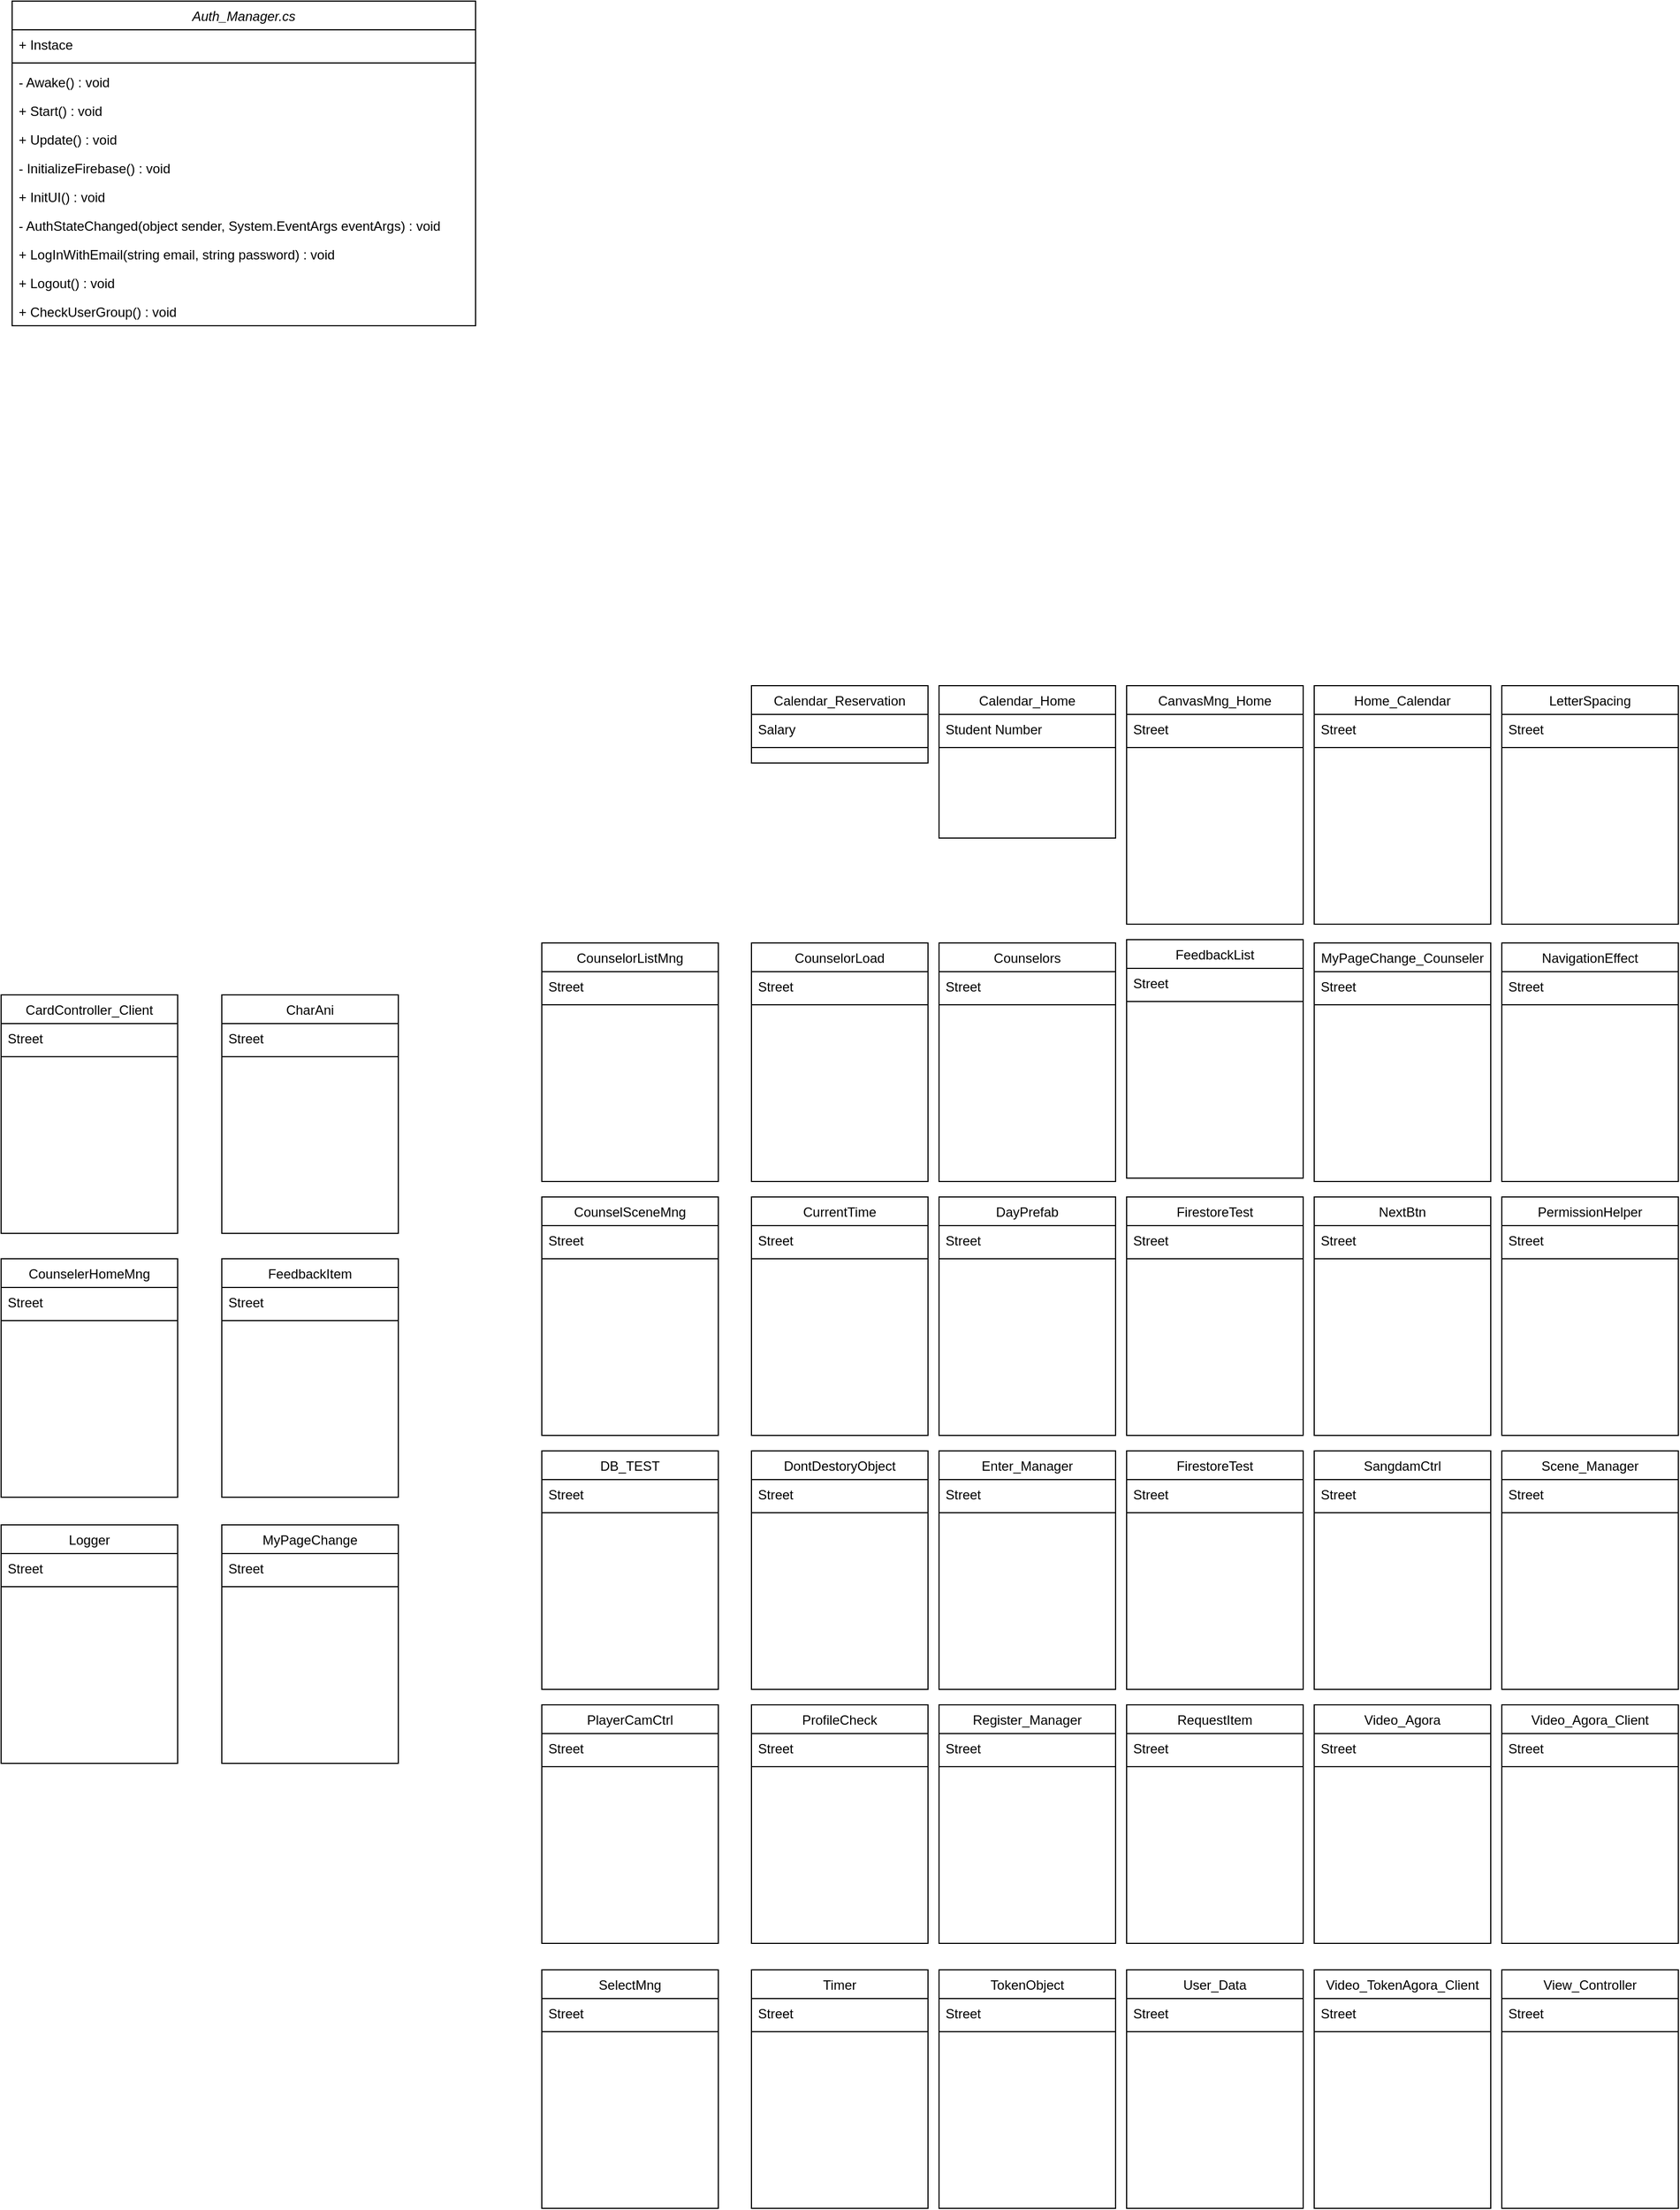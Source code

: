 <mxfile version="20.2.7" type="github">
  <diagram id="C5RBs43oDa-KdzZeNtuy" name="Page-1">
    <mxGraphModel dx="2238" dy="1833" grid="1" gridSize="10" guides="1" tooltips="1" connect="1" arrows="1" fold="1" page="1" pageScale="1" pageWidth="1654" pageHeight="1169" math="0" shadow="0">
      <root>
        <mxCell id="WIyWlLk6GJQsqaUBKTNV-0" />
        <mxCell id="WIyWlLk6GJQsqaUBKTNV-1" parent="WIyWlLk6GJQsqaUBKTNV-0" />
        <mxCell id="zkfFHV4jXpPFQw0GAbJ--0" value="Auth_Manager.cs" style="swimlane;fontStyle=2;align=center;verticalAlign=top;childLayout=stackLayout;horizontal=1;startSize=26;horizontalStack=0;resizeParent=1;resizeLast=0;collapsible=1;marginBottom=0;rounded=0;shadow=0;strokeWidth=1;" parent="WIyWlLk6GJQsqaUBKTNV-1" vertex="1">
          <mxGeometry x="30" y="30" width="420" height="294" as="geometry">
            <mxRectangle x="230" y="140" width="160" height="26" as="alternateBounds" />
          </mxGeometry>
        </mxCell>
        <mxCell id="ScV3LtsCP5bQ4QZ50tJG-2" value="+ Instace" style="text;align=left;verticalAlign=top;spacingLeft=4;spacingRight=4;overflow=hidden;rotatable=0;points=[[0,0.5],[1,0.5]];portConstraint=eastwest;rounded=0;shadow=0;html=0;" vertex="1" parent="zkfFHV4jXpPFQw0GAbJ--0">
          <mxGeometry y="26" width="420" height="26" as="geometry" />
        </mxCell>
        <mxCell id="zkfFHV4jXpPFQw0GAbJ--4" value="" style="line;html=1;strokeWidth=1;align=left;verticalAlign=middle;spacingTop=-1;spacingLeft=3;spacingRight=3;rotatable=0;labelPosition=right;points=[];portConstraint=eastwest;" parent="zkfFHV4jXpPFQw0GAbJ--0" vertex="1">
          <mxGeometry y="52" width="420" height="8" as="geometry" />
        </mxCell>
        <mxCell id="ScV3LtsCP5bQ4QZ50tJG-0" value="- Awake() : void" style="text;align=left;verticalAlign=top;spacingLeft=4;spacingRight=4;overflow=hidden;rotatable=0;points=[[0,0.5],[1,0.5]];portConstraint=eastwest;rounded=0;shadow=0;html=0;" vertex="1" parent="zkfFHV4jXpPFQw0GAbJ--0">
          <mxGeometry y="60" width="420" height="26" as="geometry" />
        </mxCell>
        <mxCell id="zkfFHV4jXpPFQw0GAbJ--2" value="+ Start() : void" style="text;align=left;verticalAlign=top;spacingLeft=4;spacingRight=4;overflow=hidden;rotatable=0;points=[[0,0.5],[1,0.5]];portConstraint=eastwest;rounded=0;shadow=0;html=0;" parent="zkfFHV4jXpPFQw0GAbJ--0" vertex="1">
          <mxGeometry y="86" width="420" height="26" as="geometry" />
        </mxCell>
        <mxCell id="ScV3LtsCP5bQ4QZ50tJG-1" value="+ Update() : void" style="text;align=left;verticalAlign=top;spacingLeft=4;spacingRight=4;overflow=hidden;rotatable=0;points=[[0,0.5],[1,0.5]];portConstraint=eastwest;rounded=0;shadow=0;html=0;" vertex="1" parent="zkfFHV4jXpPFQw0GAbJ--0">
          <mxGeometry y="112" width="420" height="26" as="geometry" />
        </mxCell>
        <mxCell id="ScV3LtsCP5bQ4QZ50tJG-3" value="- InitializeFirebase() : void" style="text;align=left;verticalAlign=top;spacingLeft=4;spacingRight=4;overflow=hidden;rotatable=0;points=[[0,0.5],[1,0.5]];portConstraint=eastwest;rounded=0;shadow=0;html=0;" vertex="1" parent="zkfFHV4jXpPFQw0GAbJ--0">
          <mxGeometry y="138" width="420" height="26" as="geometry" />
        </mxCell>
        <mxCell id="ScV3LtsCP5bQ4QZ50tJG-4" value="+ InitUI() : void" style="text;align=left;verticalAlign=top;spacingLeft=4;spacingRight=4;overflow=hidden;rotatable=0;points=[[0,0.5],[1,0.5]];portConstraint=eastwest;rounded=0;shadow=0;html=0;" vertex="1" parent="zkfFHV4jXpPFQw0GAbJ--0">
          <mxGeometry y="164" width="420" height="26" as="geometry" />
        </mxCell>
        <mxCell id="ScV3LtsCP5bQ4QZ50tJG-5" value="- AuthStateChanged(object sender, System.EventArgs eventArgs) : void" style="text;align=left;verticalAlign=top;spacingLeft=4;spacingRight=4;overflow=hidden;rotatable=0;points=[[0,0.5],[1,0.5]];portConstraint=eastwest;rounded=0;shadow=0;html=0;" vertex="1" parent="zkfFHV4jXpPFQw0GAbJ--0">
          <mxGeometry y="190" width="420" height="26" as="geometry" />
        </mxCell>
        <mxCell id="ScV3LtsCP5bQ4QZ50tJG-6" value="+ LogInWithEmail(string email, string password) : void" style="text;align=left;verticalAlign=top;spacingLeft=4;spacingRight=4;overflow=hidden;rotatable=0;points=[[0,0.5],[1,0.5]];portConstraint=eastwest;rounded=0;shadow=0;html=0;" vertex="1" parent="zkfFHV4jXpPFQw0GAbJ--0">
          <mxGeometry y="216" width="420" height="26" as="geometry" />
        </mxCell>
        <mxCell id="ScV3LtsCP5bQ4QZ50tJG-7" value="+ Logout() : void" style="text;align=left;verticalAlign=top;spacingLeft=4;spacingRight=4;overflow=hidden;rotatable=0;points=[[0,0.5],[1,0.5]];portConstraint=eastwest;rounded=0;shadow=0;html=0;" vertex="1" parent="zkfFHV4jXpPFQw0GAbJ--0">
          <mxGeometry y="242" width="420" height="26" as="geometry" />
        </mxCell>
        <mxCell id="ScV3LtsCP5bQ4QZ50tJG-8" value="+ CheckUserGroup() : void" style="text;align=left;verticalAlign=top;spacingLeft=4;spacingRight=4;overflow=hidden;rotatable=0;points=[[0,0.5],[1,0.5]];portConstraint=eastwest;rounded=0;shadow=0;html=0;" vertex="1" parent="zkfFHV4jXpPFQw0GAbJ--0">
          <mxGeometry y="268" width="420" height="26" as="geometry" />
        </mxCell>
        <mxCell id="zkfFHV4jXpPFQw0GAbJ--6" value="Calendar_Home" style="swimlane;fontStyle=0;align=center;verticalAlign=top;childLayout=stackLayout;horizontal=1;startSize=26;horizontalStack=0;resizeParent=1;resizeLast=0;collapsible=1;marginBottom=0;rounded=0;shadow=0;strokeWidth=1;" parent="WIyWlLk6GJQsqaUBKTNV-1" vertex="1">
          <mxGeometry x="870" y="650" width="160" height="138" as="geometry">
            <mxRectangle x="130" y="380" width="160" height="26" as="alternateBounds" />
          </mxGeometry>
        </mxCell>
        <mxCell id="zkfFHV4jXpPFQw0GAbJ--7" value="Student Number" style="text;align=left;verticalAlign=top;spacingLeft=4;spacingRight=4;overflow=hidden;rotatable=0;points=[[0,0.5],[1,0.5]];portConstraint=eastwest;" parent="zkfFHV4jXpPFQw0GAbJ--6" vertex="1">
          <mxGeometry y="26" width="160" height="26" as="geometry" />
        </mxCell>
        <mxCell id="zkfFHV4jXpPFQw0GAbJ--9" value="" style="line;html=1;strokeWidth=1;align=left;verticalAlign=middle;spacingTop=-1;spacingLeft=3;spacingRight=3;rotatable=0;labelPosition=right;points=[];portConstraint=eastwest;" parent="zkfFHV4jXpPFQw0GAbJ--6" vertex="1">
          <mxGeometry y="52" width="160" height="8" as="geometry" />
        </mxCell>
        <mxCell id="zkfFHV4jXpPFQw0GAbJ--13" value="Calendar_Reservation" style="swimlane;fontStyle=0;align=center;verticalAlign=top;childLayout=stackLayout;horizontal=1;startSize=26;horizontalStack=0;resizeParent=1;resizeLast=0;collapsible=1;marginBottom=0;rounded=0;shadow=0;strokeWidth=1;" parent="WIyWlLk6GJQsqaUBKTNV-1" vertex="1">
          <mxGeometry x="700" y="650" width="160" height="70" as="geometry">
            <mxRectangle x="340" y="380" width="170" height="26" as="alternateBounds" />
          </mxGeometry>
        </mxCell>
        <mxCell id="zkfFHV4jXpPFQw0GAbJ--14" value="Salary" style="text;align=left;verticalAlign=top;spacingLeft=4;spacingRight=4;overflow=hidden;rotatable=0;points=[[0,0.5],[1,0.5]];portConstraint=eastwest;" parent="zkfFHV4jXpPFQw0GAbJ--13" vertex="1">
          <mxGeometry y="26" width="160" height="26" as="geometry" />
        </mxCell>
        <mxCell id="zkfFHV4jXpPFQw0GAbJ--15" value="" style="line;html=1;strokeWidth=1;align=left;verticalAlign=middle;spacingTop=-1;spacingLeft=3;spacingRight=3;rotatable=0;labelPosition=right;points=[];portConstraint=eastwest;" parent="zkfFHV4jXpPFQw0GAbJ--13" vertex="1">
          <mxGeometry y="52" width="160" height="8" as="geometry" />
        </mxCell>
        <mxCell id="zkfFHV4jXpPFQw0GAbJ--17" value="CanvasMng_Home" style="swimlane;fontStyle=0;align=center;verticalAlign=top;childLayout=stackLayout;horizontal=1;startSize=26;horizontalStack=0;resizeParent=1;resizeLast=0;collapsible=1;marginBottom=0;rounded=0;shadow=0;strokeWidth=1;" parent="WIyWlLk6GJQsqaUBKTNV-1" vertex="1">
          <mxGeometry x="1040" y="650" width="160" height="216" as="geometry">
            <mxRectangle x="550" y="140" width="160" height="26" as="alternateBounds" />
          </mxGeometry>
        </mxCell>
        <mxCell id="zkfFHV4jXpPFQw0GAbJ--18" value="Street" style="text;align=left;verticalAlign=top;spacingLeft=4;spacingRight=4;overflow=hidden;rotatable=0;points=[[0,0.5],[1,0.5]];portConstraint=eastwest;" parent="zkfFHV4jXpPFQw0GAbJ--17" vertex="1">
          <mxGeometry y="26" width="160" height="26" as="geometry" />
        </mxCell>
        <mxCell id="zkfFHV4jXpPFQw0GAbJ--23" value="" style="line;html=1;strokeWidth=1;align=left;verticalAlign=middle;spacingTop=-1;spacingLeft=3;spacingRight=3;rotatable=0;labelPosition=right;points=[];portConstraint=eastwest;" parent="zkfFHV4jXpPFQw0GAbJ--17" vertex="1">
          <mxGeometry y="52" width="160" height="8" as="geometry" />
        </mxCell>
        <mxCell id="1ROaPKtg0Wsn05NXd_xx-0" value="CardController_Client" style="swimlane;fontStyle=0;align=center;verticalAlign=top;childLayout=stackLayout;horizontal=1;startSize=26;horizontalStack=0;resizeParent=1;resizeLast=0;collapsible=1;marginBottom=0;rounded=0;shadow=0;strokeWidth=1;" parent="WIyWlLk6GJQsqaUBKTNV-1" vertex="1">
          <mxGeometry x="20" y="930" width="160" height="216" as="geometry">
            <mxRectangle x="550" y="140" width="160" height="26" as="alternateBounds" />
          </mxGeometry>
        </mxCell>
        <mxCell id="1ROaPKtg0Wsn05NXd_xx-1" value="Street" style="text;align=left;verticalAlign=top;spacingLeft=4;spacingRight=4;overflow=hidden;rotatable=0;points=[[0,0.5],[1,0.5]];portConstraint=eastwest;" parent="1ROaPKtg0Wsn05NXd_xx-0" vertex="1">
          <mxGeometry y="26" width="160" height="26" as="geometry" />
        </mxCell>
        <mxCell id="1ROaPKtg0Wsn05NXd_xx-2" value="" style="line;html=1;strokeWidth=1;align=left;verticalAlign=middle;spacingTop=-1;spacingLeft=3;spacingRight=3;rotatable=0;labelPosition=right;points=[];portConstraint=eastwest;" parent="1ROaPKtg0Wsn05NXd_xx-0" vertex="1">
          <mxGeometry y="52" width="160" height="8" as="geometry" />
        </mxCell>
        <mxCell id="1ROaPKtg0Wsn05NXd_xx-4" value="CharAni" style="swimlane;fontStyle=0;align=center;verticalAlign=top;childLayout=stackLayout;horizontal=1;startSize=26;horizontalStack=0;resizeParent=1;resizeLast=0;collapsible=1;marginBottom=0;rounded=0;shadow=0;strokeWidth=1;" parent="WIyWlLk6GJQsqaUBKTNV-1" vertex="1">
          <mxGeometry x="220" y="930" width="160" height="216" as="geometry">
            <mxRectangle x="550" y="140" width="160" height="26" as="alternateBounds" />
          </mxGeometry>
        </mxCell>
        <mxCell id="1ROaPKtg0Wsn05NXd_xx-5" value="Street" style="text;align=left;verticalAlign=top;spacingLeft=4;spacingRight=4;overflow=hidden;rotatable=0;points=[[0,0.5],[1,0.5]];portConstraint=eastwest;" parent="1ROaPKtg0Wsn05NXd_xx-4" vertex="1">
          <mxGeometry y="26" width="160" height="26" as="geometry" />
        </mxCell>
        <mxCell id="1ROaPKtg0Wsn05NXd_xx-6" value="" style="line;html=1;strokeWidth=1;align=left;verticalAlign=middle;spacingTop=-1;spacingLeft=3;spacingRight=3;rotatable=0;labelPosition=right;points=[];portConstraint=eastwest;" parent="1ROaPKtg0Wsn05NXd_xx-4" vertex="1">
          <mxGeometry y="52" width="160" height="8" as="geometry" />
        </mxCell>
        <mxCell id="1ROaPKtg0Wsn05NXd_xx-7" value="CounselerHomeMng" style="swimlane;fontStyle=0;align=center;verticalAlign=top;childLayout=stackLayout;horizontal=1;startSize=26;horizontalStack=0;resizeParent=1;resizeLast=0;collapsible=1;marginBottom=0;rounded=0;shadow=0;strokeWidth=1;" parent="WIyWlLk6GJQsqaUBKTNV-1" vertex="1">
          <mxGeometry x="20" y="1169" width="160" height="216" as="geometry">
            <mxRectangle x="550" y="140" width="160" height="26" as="alternateBounds" />
          </mxGeometry>
        </mxCell>
        <mxCell id="1ROaPKtg0Wsn05NXd_xx-8" value="Street" style="text;align=left;verticalAlign=top;spacingLeft=4;spacingRight=4;overflow=hidden;rotatable=0;points=[[0,0.5],[1,0.5]];portConstraint=eastwest;" parent="1ROaPKtg0Wsn05NXd_xx-7" vertex="1">
          <mxGeometry y="26" width="160" height="26" as="geometry" />
        </mxCell>
        <mxCell id="1ROaPKtg0Wsn05NXd_xx-9" value="" style="line;html=1;strokeWidth=1;align=left;verticalAlign=middle;spacingTop=-1;spacingLeft=3;spacingRight=3;rotatable=0;labelPosition=right;points=[];portConstraint=eastwest;" parent="1ROaPKtg0Wsn05NXd_xx-7" vertex="1">
          <mxGeometry y="52" width="160" height="8" as="geometry" />
        </mxCell>
        <mxCell id="1ROaPKtg0Wsn05NXd_xx-10" value="CounselorListMng" style="swimlane;fontStyle=0;align=center;verticalAlign=top;childLayout=stackLayout;horizontal=1;startSize=26;horizontalStack=0;resizeParent=1;resizeLast=0;collapsible=1;marginBottom=0;rounded=0;shadow=0;strokeWidth=1;" parent="WIyWlLk6GJQsqaUBKTNV-1" vertex="1">
          <mxGeometry x="510" y="883" width="160" height="216" as="geometry">
            <mxRectangle x="550" y="140" width="160" height="26" as="alternateBounds" />
          </mxGeometry>
        </mxCell>
        <mxCell id="1ROaPKtg0Wsn05NXd_xx-11" value="Street" style="text;align=left;verticalAlign=top;spacingLeft=4;spacingRight=4;overflow=hidden;rotatable=0;points=[[0,0.5],[1,0.5]];portConstraint=eastwest;" parent="1ROaPKtg0Wsn05NXd_xx-10" vertex="1">
          <mxGeometry y="26" width="160" height="26" as="geometry" />
        </mxCell>
        <mxCell id="1ROaPKtg0Wsn05NXd_xx-12" value="" style="line;html=1;strokeWidth=1;align=left;verticalAlign=middle;spacingTop=-1;spacingLeft=3;spacingRight=3;rotatable=0;labelPosition=right;points=[];portConstraint=eastwest;" parent="1ROaPKtg0Wsn05NXd_xx-10" vertex="1">
          <mxGeometry y="52" width="160" height="8" as="geometry" />
        </mxCell>
        <mxCell id="1ROaPKtg0Wsn05NXd_xx-13" value="CounselorLoad" style="swimlane;fontStyle=0;align=center;verticalAlign=top;childLayout=stackLayout;horizontal=1;startSize=26;horizontalStack=0;resizeParent=1;resizeLast=0;collapsible=1;marginBottom=0;rounded=0;shadow=0;strokeWidth=1;" parent="WIyWlLk6GJQsqaUBKTNV-1" vertex="1">
          <mxGeometry x="700" y="883" width="160" height="216" as="geometry">
            <mxRectangle x="550" y="140" width="160" height="26" as="alternateBounds" />
          </mxGeometry>
        </mxCell>
        <mxCell id="1ROaPKtg0Wsn05NXd_xx-14" value="Street" style="text;align=left;verticalAlign=top;spacingLeft=4;spacingRight=4;overflow=hidden;rotatable=0;points=[[0,0.5],[1,0.5]];portConstraint=eastwest;" parent="1ROaPKtg0Wsn05NXd_xx-13" vertex="1">
          <mxGeometry y="26" width="160" height="26" as="geometry" />
        </mxCell>
        <mxCell id="1ROaPKtg0Wsn05NXd_xx-15" value="" style="line;html=1;strokeWidth=1;align=left;verticalAlign=middle;spacingTop=-1;spacingLeft=3;spacingRight=3;rotatable=0;labelPosition=right;points=[];portConstraint=eastwest;" parent="1ROaPKtg0Wsn05NXd_xx-13" vertex="1">
          <mxGeometry y="52" width="160" height="8" as="geometry" />
        </mxCell>
        <mxCell id="1ROaPKtg0Wsn05NXd_xx-16" value="Counselors" style="swimlane;fontStyle=0;align=center;verticalAlign=top;childLayout=stackLayout;horizontal=1;startSize=26;horizontalStack=0;resizeParent=1;resizeLast=0;collapsible=1;marginBottom=0;rounded=0;shadow=0;strokeWidth=1;" parent="WIyWlLk6GJQsqaUBKTNV-1" vertex="1">
          <mxGeometry x="870" y="883" width="160" height="216" as="geometry">
            <mxRectangle x="550" y="140" width="160" height="26" as="alternateBounds" />
          </mxGeometry>
        </mxCell>
        <mxCell id="1ROaPKtg0Wsn05NXd_xx-17" value="Street" style="text;align=left;verticalAlign=top;spacingLeft=4;spacingRight=4;overflow=hidden;rotatable=0;points=[[0,0.5],[1,0.5]];portConstraint=eastwest;" parent="1ROaPKtg0Wsn05NXd_xx-16" vertex="1">
          <mxGeometry y="26" width="160" height="26" as="geometry" />
        </mxCell>
        <mxCell id="1ROaPKtg0Wsn05NXd_xx-18" value="" style="line;html=1;strokeWidth=1;align=left;verticalAlign=middle;spacingTop=-1;spacingLeft=3;spacingRight=3;rotatable=0;labelPosition=right;points=[];portConstraint=eastwest;" parent="1ROaPKtg0Wsn05NXd_xx-16" vertex="1">
          <mxGeometry y="52" width="160" height="8" as="geometry" />
        </mxCell>
        <mxCell id="1ROaPKtg0Wsn05NXd_xx-19" value="CounselSceneMng" style="swimlane;fontStyle=0;align=center;verticalAlign=top;childLayout=stackLayout;horizontal=1;startSize=26;horizontalStack=0;resizeParent=1;resizeLast=0;collapsible=1;marginBottom=0;rounded=0;shadow=0;strokeWidth=1;" parent="WIyWlLk6GJQsqaUBKTNV-1" vertex="1">
          <mxGeometry x="510" y="1113" width="160" height="216" as="geometry">
            <mxRectangle x="550" y="140" width="160" height="26" as="alternateBounds" />
          </mxGeometry>
        </mxCell>
        <mxCell id="1ROaPKtg0Wsn05NXd_xx-20" value="Street" style="text;align=left;verticalAlign=top;spacingLeft=4;spacingRight=4;overflow=hidden;rotatable=0;points=[[0,0.5],[1,0.5]];portConstraint=eastwest;" parent="1ROaPKtg0Wsn05NXd_xx-19" vertex="1">
          <mxGeometry y="26" width="160" height="26" as="geometry" />
        </mxCell>
        <mxCell id="1ROaPKtg0Wsn05NXd_xx-21" value="" style="line;html=1;strokeWidth=1;align=left;verticalAlign=middle;spacingTop=-1;spacingLeft=3;spacingRight=3;rotatable=0;labelPosition=right;points=[];portConstraint=eastwest;" parent="1ROaPKtg0Wsn05NXd_xx-19" vertex="1">
          <mxGeometry y="52" width="160" height="8" as="geometry" />
        </mxCell>
        <mxCell id="1ROaPKtg0Wsn05NXd_xx-22" value="CurrentTime" style="swimlane;fontStyle=0;align=center;verticalAlign=top;childLayout=stackLayout;horizontal=1;startSize=26;horizontalStack=0;resizeParent=1;resizeLast=0;collapsible=1;marginBottom=0;rounded=0;shadow=0;strokeWidth=1;" parent="WIyWlLk6GJQsqaUBKTNV-1" vertex="1">
          <mxGeometry x="700" y="1113" width="160" height="216" as="geometry">
            <mxRectangle x="550" y="140" width="160" height="26" as="alternateBounds" />
          </mxGeometry>
        </mxCell>
        <mxCell id="1ROaPKtg0Wsn05NXd_xx-23" value="Street" style="text;align=left;verticalAlign=top;spacingLeft=4;spacingRight=4;overflow=hidden;rotatable=0;points=[[0,0.5],[1,0.5]];portConstraint=eastwest;" parent="1ROaPKtg0Wsn05NXd_xx-22" vertex="1">
          <mxGeometry y="26" width="160" height="26" as="geometry" />
        </mxCell>
        <mxCell id="1ROaPKtg0Wsn05NXd_xx-24" value="" style="line;html=1;strokeWidth=1;align=left;verticalAlign=middle;spacingTop=-1;spacingLeft=3;spacingRight=3;rotatable=0;labelPosition=right;points=[];portConstraint=eastwest;" parent="1ROaPKtg0Wsn05NXd_xx-22" vertex="1">
          <mxGeometry y="52" width="160" height="8" as="geometry" />
        </mxCell>
        <mxCell id="1ROaPKtg0Wsn05NXd_xx-25" value="DayPrefab" style="swimlane;fontStyle=0;align=center;verticalAlign=top;childLayout=stackLayout;horizontal=1;startSize=26;horizontalStack=0;resizeParent=1;resizeLast=0;collapsible=1;marginBottom=0;rounded=0;shadow=0;strokeWidth=1;" parent="WIyWlLk6GJQsqaUBKTNV-1" vertex="1">
          <mxGeometry x="870" y="1113" width="160" height="216" as="geometry">
            <mxRectangle x="550" y="140" width="160" height="26" as="alternateBounds" />
          </mxGeometry>
        </mxCell>
        <mxCell id="1ROaPKtg0Wsn05NXd_xx-26" value="Street" style="text;align=left;verticalAlign=top;spacingLeft=4;spacingRight=4;overflow=hidden;rotatable=0;points=[[0,0.5],[1,0.5]];portConstraint=eastwest;" parent="1ROaPKtg0Wsn05NXd_xx-25" vertex="1">
          <mxGeometry y="26" width="160" height="26" as="geometry" />
        </mxCell>
        <mxCell id="1ROaPKtg0Wsn05NXd_xx-27" value="" style="line;html=1;strokeWidth=1;align=left;verticalAlign=middle;spacingTop=-1;spacingLeft=3;spacingRight=3;rotatable=0;labelPosition=right;points=[];portConstraint=eastwest;" parent="1ROaPKtg0Wsn05NXd_xx-25" vertex="1">
          <mxGeometry y="52" width="160" height="8" as="geometry" />
        </mxCell>
        <mxCell id="1ROaPKtg0Wsn05NXd_xx-28" value="DB_TEST" style="swimlane;fontStyle=0;align=center;verticalAlign=top;childLayout=stackLayout;horizontal=1;startSize=26;horizontalStack=0;resizeParent=1;resizeLast=0;collapsible=1;marginBottom=0;rounded=0;shadow=0;strokeWidth=1;" parent="WIyWlLk6GJQsqaUBKTNV-1" vertex="1">
          <mxGeometry x="510" y="1343" width="160" height="216" as="geometry">
            <mxRectangle x="550" y="140" width="160" height="26" as="alternateBounds" />
          </mxGeometry>
        </mxCell>
        <mxCell id="1ROaPKtg0Wsn05NXd_xx-29" value="Street" style="text;align=left;verticalAlign=top;spacingLeft=4;spacingRight=4;overflow=hidden;rotatable=0;points=[[0,0.5],[1,0.5]];portConstraint=eastwest;" parent="1ROaPKtg0Wsn05NXd_xx-28" vertex="1">
          <mxGeometry y="26" width="160" height="26" as="geometry" />
        </mxCell>
        <mxCell id="1ROaPKtg0Wsn05NXd_xx-30" value="" style="line;html=1;strokeWidth=1;align=left;verticalAlign=middle;spacingTop=-1;spacingLeft=3;spacingRight=3;rotatable=0;labelPosition=right;points=[];portConstraint=eastwest;" parent="1ROaPKtg0Wsn05NXd_xx-28" vertex="1">
          <mxGeometry y="52" width="160" height="8" as="geometry" />
        </mxCell>
        <mxCell id="1ROaPKtg0Wsn05NXd_xx-31" value="DontDestoryObject" style="swimlane;fontStyle=0;align=center;verticalAlign=top;childLayout=stackLayout;horizontal=1;startSize=26;horizontalStack=0;resizeParent=1;resizeLast=0;collapsible=1;marginBottom=0;rounded=0;shadow=0;strokeWidth=1;" parent="WIyWlLk6GJQsqaUBKTNV-1" vertex="1">
          <mxGeometry x="700" y="1343" width="160" height="216" as="geometry">
            <mxRectangle x="550" y="140" width="160" height="26" as="alternateBounds" />
          </mxGeometry>
        </mxCell>
        <mxCell id="1ROaPKtg0Wsn05NXd_xx-32" value="Street" style="text;align=left;verticalAlign=top;spacingLeft=4;spacingRight=4;overflow=hidden;rotatable=0;points=[[0,0.5],[1,0.5]];portConstraint=eastwest;" parent="1ROaPKtg0Wsn05NXd_xx-31" vertex="1">
          <mxGeometry y="26" width="160" height="26" as="geometry" />
        </mxCell>
        <mxCell id="1ROaPKtg0Wsn05NXd_xx-33" value="" style="line;html=1;strokeWidth=1;align=left;verticalAlign=middle;spacingTop=-1;spacingLeft=3;spacingRight=3;rotatable=0;labelPosition=right;points=[];portConstraint=eastwest;" parent="1ROaPKtg0Wsn05NXd_xx-31" vertex="1">
          <mxGeometry y="52" width="160" height="8" as="geometry" />
        </mxCell>
        <mxCell id="1ROaPKtg0Wsn05NXd_xx-34" value="Enter_Manager" style="swimlane;fontStyle=0;align=center;verticalAlign=top;childLayout=stackLayout;horizontal=1;startSize=26;horizontalStack=0;resizeParent=1;resizeLast=0;collapsible=1;marginBottom=0;rounded=0;shadow=0;strokeWidth=1;" parent="WIyWlLk6GJQsqaUBKTNV-1" vertex="1">
          <mxGeometry x="870" y="1343" width="160" height="216" as="geometry">
            <mxRectangle x="550" y="140" width="160" height="26" as="alternateBounds" />
          </mxGeometry>
        </mxCell>
        <mxCell id="1ROaPKtg0Wsn05NXd_xx-35" value="Street" style="text;align=left;verticalAlign=top;spacingLeft=4;spacingRight=4;overflow=hidden;rotatable=0;points=[[0,0.5],[1,0.5]];portConstraint=eastwest;" parent="1ROaPKtg0Wsn05NXd_xx-34" vertex="1">
          <mxGeometry y="26" width="160" height="26" as="geometry" />
        </mxCell>
        <mxCell id="1ROaPKtg0Wsn05NXd_xx-36" value="" style="line;html=1;strokeWidth=1;align=left;verticalAlign=middle;spacingTop=-1;spacingLeft=3;spacingRight=3;rotatable=0;labelPosition=right;points=[];portConstraint=eastwest;" parent="1ROaPKtg0Wsn05NXd_xx-34" vertex="1">
          <mxGeometry y="52" width="160" height="8" as="geometry" />
        </mxCell>
        <mxCell id="1ROaPKtg0Wsn05NXd_xx-37" value="FeedbackItem" style="swimlane;fontStyle=0;align=center;verticalAlign=top;childLayout=stackLayout;horizontal=1;startSize=26;horizontalStack=0;resizeParent=1;resizeLast=0;collapsible=1;marginBottom=0;rounded=0;shadow=0;strokeWidth=1;" parent="WIyWlLk6GJQsqaUBKTNV-1" vertex="1">
          <mxGeometry x="220" y="1169" width="160" height="216" as="geometry">
            <mxRectangle x="550" y="140" width="160" height="26" as="alternateBounds" />
          </mxGeometry>
        </mxCell>
        <mxCell id="1ROaPKtg0Wsn05NXd_xx-38" value="Street" style="text;align=left;verticalAlign=top;spacingLeft=4;spacingRight=4;overflow=hidden;rotatable=0;points=[[0,0.5],[1,0.5]];portConstraint=eastwest;" parent="1ROaPKtg0Wsn05NXd_xx-37" vertex="1">
          <mxGeometry y="26" width="160" height="26" as="geometry" />
        </mxCell>
        <mxCell id="1ROaPKtg0Wsn05NXd_xx-39" value="" style="line;html=1;strokeWidth=1;align=left;verticalAlign=middle;spacingTop=-1;spacingLeft=3;spacingRight=3;rotatable=0;labelPosition=right;points=[];portConstraint=eastwest;" parent="1ROaPKtg0Wsn05NXd_xx-37" vertex="1">
          <mxGeometry y="52" width="160" height="8" as="geometry" />
        </mxCell>
        <mxCell id="1ROaPKtg0Wsn05NXd_xx-40" value="FeedbackList" style="swimlane;fontStyle=0;align=center;verticalAlign=top;childLayout=stackLayout;horizontal=1;startSize=26;horizontalStack=0;resizeParent=1;resizeLast=0;collapsible=1;marginBottom=0;rounded=0;shadow=0;strokeWidth=1;" parent="WIyWlLk6GJQsqaUBKTNV-1" vertex="1">
          <mxGeometry x="1040" y="880" width="160" height="216" as="geometry">
            <mxRectangle x="550" y="140" width="160" height="26" as="alternateBounds" />
          </mxGeometry>
        </mxCell>
        <mxCell id="1ROaPKtg0Wsn05NXd_xx-41" value="Street" style="text;align=left;verticalAlign=top;spacingLeft=4;spacingRight=4;overflow=hidden;rotatable=0;points=[[0,0.5],[1,0.5]];portConstraint=eastwest;" parent="1ROaPKtg0Wsn05NXd_xx-40" vertex="1">
          <mxGeometry y="26" width="160" height="26" as="geometry" />
        </mxCell>
        <mxCell id="1ROaPKtg0Wsn05NXd_xx-42" value="" style="line;html=1;strokeWidth=1;align=left;verticalAlign=middle;spacingTop=-1;spacingLeft=3;spacingRight=3;rotatable=0;labelPosition=right;points=[];portConstraint=eastwest;" parent="1ROaPKtg0Wsn05NXd_xx-40" vertex="1">
          <mxGeometry y="52" width="160" height="8" as="geometry" />
        </mxCell>
        <mxCell id="1ROaPKtg0Wsn05NXd_xx-43" value="FirestoreTest" style="swimlane;fontStyle=0;align=center;verticalAlign=top;childLayout=stackLayout;horizontal=1;startSize=26;horizontalStack=0;resizeParent=1;resizeLast=0;collapsible=1;marginBottom=0;rounded=0;shadow=0;strokeWidth=1;" parent="WIyWlLk6GJQsqaUBKTNV-1" vertex="1">
          <mxGeometry x="1040" y="1113" width="160" height="216" as="geometry">
            <mxRectangle x="550" y="140" width="160" height="26" as="alternateBounds" />
          </mxGeometry>
        </mxCell>
        <mxCell id="1ROaPKtg0Wsn05NXd_xx-44" value="Street" style="text;align=left;verticalAlign=top;spacingLeft=4;spacingRight=4;overflow=hidden;rotatable=0;points=[[0,0.5],[1,0.5]];portConstraint=eastwest;" parent="1ROaPKtg0Wsn05NXd_xx-43" vertex="1">
          <mxGeometry y="26" width="160" height="26" as="geometry" />
        </mxCell>
        <mxCell id="1ROaPKtg0Wsn05NXd_xx-45" value="" style="line;html=1;strokeWidth=1;align=left;verticalAlign=middle;spacingTop=-1;spacingLeft=3;spacingRight=3;rotatable=0;labelPosition=right;points=[];portConstraint=eastwest;" parent="1ROaPKtg0Wsn05NXd_xx-43" vertex="1">
          <mxGeometry y="52" width="160" height="8" as="geometry" />
        </mxCell>
        <mxCell id="1ROaPKtg0Wsn05NXd_xx-46" value="FirestoreTest" style="swimlane;fontStyle=0;align=center;verticalAlign=top;childLayout=stackLayout;horizontal=1;startSize=26;horizontalStack=0;resizeParent=1;resizeLast=0;collapsible=1;marginBottom=0;rounded=0;shadow=0;strokeWidth=1;" parent="WIyWlLk6GJQsqaUBKTNV-1" vertex="1">
          <mxGeometry x="1040" y="1343" width="160" height="216" as="geometry">
            <mxRectangle x="550" y="140" width="160" height="26" as="alternateBounds" />
          </mxGeometry>
        </mxCell>
        <mxCell id="1ROaPKtg0Wsn05NXd_xx-47" value="Street" style="text;align=left;verticalAlign=top;spacingLeft=4;spacingRight=4;overflow=hidden;rotatable=0;points=[[0,0.5],[1,0.5]];portConstraint=eastwest;" parent="1ROaPKtg0Wsn05NXd_xx-46" vertex="1">
          <mxGeometry y="26" width="160" height="26" as="geometry" />
        </mxCell>
        <mxCell id="1ROaPKtg0Wsn05NXd_xx-48" value="" style="line;html=1;strokeWidth=1;align=left;verticalAlign=middle;spacingTop=-1;spacingLeft=3;spacingRight=3;rotatable=0;labelPosition=right;points=[];portConstraint=eastwest;" parent="1ROaPKtg0Wsn05NXd_xx-46" vertex="1">
          <mxGeometry y="52" width="160" height="8" as="geometry" />
        </mxCell>
        <mxCell id="1ROaPKtg0Wsn05NXd_xx-49" value="Home_Calendar" style="swimlane;fontStyle=0;align=center;verticalAlign=top;childLayout=stackLayout;horizontal=1;startSize=26;horizontalStack=0;resizeParent=1;resizeLast=0;collapsible=1;marginBottom=0;rounded=0;shadow=0;strokeWidth=1;" parent="WIyWlLk6GJQsqaUBKTNV-1" vertex="1">
          <mxGeometry x="1210" y="650" width="160" height="216" as="geometry">
            <mxRectangle x="550" y="140" width="160" height="26" as="alternateBounds" />
          </mxGeometry>
        </mxCell>
        <mxCell id="1ROaPKtg0Wsn05NXd_xx-50" value="Street" style="text;align=left;verticalAlign=top;spacingLeft=4;spacingRight=4;overflow=hidden;rotatable=0;points=[[0,0.5],[1,0.5]];portConstraint=eastwest;" parent="1ROaPKtg0Wsn05NXd_xx-49" vertex="1">
          <mxGeometry y="26" width="160" height="26" as="geometry" />
        </mxCell>
        <mxCell id="1ROaPKtg0Wsn05NXd_xx-51" value="" style="line;html=1;strokeWidth=1;align=left;verticalAlign=middle;spacingTop=-1;spacingLeft=3;spacingRight=3;rotatable=0;labelPosition=right;points=[];portConstraint=eastwest;" parent="1ROaPKtg0Wsn05NXd_xx-49" vertex="1">
          <mxGeometry y="52" width="160" height="8" as="geometry" />
        </mxCell>
        <mxCell id="1ROaPKtg0Wsn05NXd_xx-52" value="Logger" style="swimlane;fontStyle=0;align=center;verticalAlign=top;childLayout=stackLayout;horizontal=1;startSize=26;horizontalStack=0;resizeParent=1;resizeLast=0;collapsible=1;marginBottom=0;rounded=0;shadow=0;strokeWidth=1;" parent="WIyWlLk6GJQsqaUBKTNV-1" vertex="1">
          <mxGeometry x="20" y="1410" width="160" height="216" as="geometry">
            <mxRectangle x="550" y="140" width="160" height="26" as="alternateBounds" />
          </mxGeometry>
        </mxCell>
        <mxCell id="1ROaPKtg0Wsn05NXd_xx-53" value="Street" style="text;align=left;verticalAlign=top;spacingLeft=4;spacingRight=4;overflow=hidden;rotatable=0;points=[[0,0.5],[1,0.5]];portConstraint=eastwest;" parent="1ROaPKtg0Wsn05NXd_xx-52" vertex="1">
          <mxGeometry y="26" width="160" height="26" as="geometry" />
        </mxCell>
        <mxCell id="1ROaPKtg0Wsn05NXd_xx-54" value="" style="line;html=1;strokeWidth=1;align=left;verticalAlign=middle;spacingTop=-1;spacingLeft=3;spacingRight=3;rotatable=0;labelPosition=right;points=[];portConstraint=eastwest;" parent="1ROaPKtg0Wsn05NXd_xx-52" vertex="1">
          <mxGeometry y="52" width="160" height="8" as="geometry" />
        </mxCell>
        <mxCell id="1ROaPKtg0Wsn05NXd_xx-55" value="MyPageChange_Counseler" style="swimlane;fontStyle=0;align=center;verticalAlign=top;childLayout=stackLayout;horizontal=1;startSize=26;horizontalStack=0;resizeParent=1;resizeLast=0;collapsible=1;marginBottom=0;rounded=0;shadow=0;strokeWidth=1;" parent="WIyWlLk6GJQsqaUBKTNV-1" vertex="1">
          <mxGeometry x="1210" y="883" width="160" height="216" as="geometry">
            <mxRectangle x="550" y="140" width="160" height="26" as="alternateBounds" />
          </mxGeometry>
        </mxCell>
        <mxCell id="1ROaPKtg0Wsn05NXd_xx-56" value="Street" style="text;align=left;verticalAlign=top;spacingLeft=4;spacingRight=4;overflow=hidden;rotatable=0;points=[[0,0.5],[1,0.5]];portConstraint=eastwest;" parent="1ROaPKtg0Wsn05NXd_xx-55" vertex="1">
          <mxGeometry y="26" width="160" height="26" as="geometry" />
        </mxCell>
        <mxCell id="1ROaPKtg0Wsn05NXd_xx-57" value="" style="line;html=1;strokeWidth=1;align=left;verticalAlign=middle;spacingTop=-1;spacingLeft=3;spacingRight=3;rotatable=0;labelPosition=right;points=[];portConstraint=eastwest;" parent="1ROaPKtg0Wsn05NXd_xx-55" vertex="1">
          <mxGeometry y="52" width="160" height="8" as="geometry" />
        </mxCell>
        <mxCell id="1ROaPKtg0Wsn05NXd_xx-58" value="NextBtn" style="swimlane;fontStyle=0;align=center;verticalAlign=top;childLayout=stackLayout;horizontal=1;startSize=26;horizontalStack=0;resizeParent=1;resizeLast=0;collapsible=1;marginBottom=0;rounded=0;shadow=0;strokeWidth=1;" parent="WIyWlLk6GJQsqaUBKTNV-1" vertex="1">
          <mxGeometry x="1210" y="1113" width="160" height="216" as="geometry">
            <mxRectangle x="550" y="140" width="160" height="26" as="alternateBounds" />
          </mxGeometry>
        </mxCell>
        <mxCell id="1ROaPKtg0Wsn05NXd_xx-59" value="Street" style="text;align=left;verticalAlign=top;spacingLeft=4;spacingRight=4;overflow=hidden;rotatable=0;points=[[0,0.5],[1,0.5]];portConstraint=eastwest;" parent="1ROaPKtg0Wsn05NXd_xx-58" vertex="1">
          <mxGeometry y="26" width="160" height="26" as="geometry" />
        </mxCell>
        <mxCell id="1ROaPKtg0Wsn05NXd_xx-60" value="" style="line;html=1;strokeWidth=1;align=left;verticalAlign=middle;spacingTop=-1;spacingLeft=3;spacingRight=3;rotatable=0;labelPosition=right;points=[];portConstraint=eastwest;" parent="1ROaPKtg0Wsn05NXd_xx-58" vertex="1">
          <mxGeometry y="52" width="160" height="8" as="geometry" />
        </mxCell>
        <mxCell id="1ROaPKtg0Wsn05NXd_xx-61" value="LetterSpacing" style="swimlane;fontStyle=0;align=center;verticalAlign=top;childLayout=stackLayout;horizontal=1;startSize=26;horizontalStack=0;resizeParent=1;resizeLast=0;collapsible=1;marginBottom=0;rounded=0;shadow=0;strokeWidth=1;" parent="WIyWlLk6GJQsqaUBKTNV-1" vertex="1">
          <mxGeometry x="1380" y="650" width="160" height="216" as="geometry">
            <mxRectangle x="550" y="140" width="160" height="26" as="alternateBounds" />
          </mxGeometry>
        </mxCell>
        <mxCell id="1ROaPKtg0Wsn05NXd_xx-62" value="Street" style="text;align=left;verticalAlign=top;spacingLeft=4;spacingRight=4;overflow=hidden;rotatable=0;points=[[0,0.5],[1,0.5]];portConstraint=eastwest;" parent="1ROaPKtg0Wsn05NXd_xx-61" vertex="1">
          <mxGeometry y="26" width="160" height="26" as="geometry" />
        </mxCell>
        <mxCell id="1ROaPKtg0Wsn05NXd_xx-63" value="" style="line;html=1;strokeWidth=1;align=left;verticalAlign=middle;spacingTop=-1;spacingLeft=3;spacingRight=3;rotatable=0;labelPosition=right;points=[];portConstraint=eastwest;" parent="1ROaPKtg0Wsn05NXd_xx-61" vertex="1">
          <mxGeometry y="52" width="160" height="8" as="geometry" />
        </mxCell>
        <mxCell id="1ROaPKtg0Wsn05NXd_xx-64" value="MyPageChange" style="swimlane;fontStyle=0;align=center;verticalAlign=top;childLayout=stackLayout;horizontal=1;startSize=26;horizontalStack=0;resizeParent=1;resizeLast=0;collapsible=1;marginBottom=0;rounded=0;shadow=0;strokeWidth=1;" parent="WIyWlLk6GJQsqaUBKTNV-1" vertex="1">
          <mxGeometry x="220" y="1410" width="160" height="216" as="geometry">
            <mxRectangle x="550" y="140" width="160" height="26" as="alternateBounds" />
          </mxGeometry>
        </mxCell>
        <mxCell id="1ROaPKtg0Wsn05NXd_xx-65" value="Street" style="text;align=left;verticalAlign=top;spacingLeft=4;spacingRight=4;overflow=hidden;rotatable=0;points=[[0,0.5],[1,0.5]];portConstraint=eastwest;" parent="1ROaPKtg0Wsn05NXd_xx-64" vertex="1">
          <mxGeometry y="26" width="160" height="26" as="geometry" />
        </mxCell>
        <mxCell id="1ROaPKtg0Wsn05NXd_xx-66" value="" style="line;html=1;strokeWidth=1;align=left;verticalAlign=middle;spacingTop=-1;spacingLeft=3;spacingRight=3;rotatable=0;labelPosition=right;points=[];portConstraint=eastwest;" parent="1ROaPKtg0Wsn05NXd_xx-64" vertex="1">
          <mxGeometry y="52" width="160" height="8" as="geometry" />
        </mxCell>
        <mxCell id="1ROaPKtg0Wsn05NXd_xx-67" value="NavigationEffect" style="swimlane;fontStyle=0;align=center;verticalAlign=top;childLayout=stackLayout;horizontal=1;startSize=26;horizontalStack=0;resizeParent=1;resizeLast=0;collapsible=1;marginBottom=0;rounded=0;shadow=0;strokeWidth=1;" parent="WIyWlLk6GJQsqaUBKTNV-1" vertex="1">
          <mxGeometry x="1380" y="883" width="160" height="216" as="geometry">
            <mxRectangle x="550" y="140" width="160" height="26" as="alternateBounds" />
          </mxGeometry>
        </mxCell>
        <mxCell id="1ROaPKtg0Wsn05NXd_xx-68" value="Street" style="text;align=left;verticalAlign=top;spacingLeft=4;spacingRight=4;overflow=hidden;rotatable=0;points=[[0,0.5],[1,0.5]];portConstraint=eastwest;" parent="1ROaPKtg0Wsn05NXd_xx-67" vertex="1">
          <mxGeometry y="26" width="160" height="26" as="geometry" />
        </mxCell>
        <mxCell id="1ROaPKtg0Wsn05NXd_xx-69" value="" style="line;html=1;strokeWidth=1;align=left;verticalAlign=middle;spacingTop=-1;spacingLeft=3;spacingRight=3;rotatable=0;labelPosition=right;points=[];portConstraint=eastwest;" parent="1ROaPKtg0Wsn05NXd_xx-67" vertex="1">
          <mxGeometry y="52" width="160" height="8" as="geometry" />
        </mxCell>
        <mxCell id="1ROaPKtg0Wsn05NXd_xx-70" value="PermissionHelper" style="swimlane;fontStyle=0;align=center;verticalAlign=top;childLayout=stackLayout;horizontal=1;startSize=26;horizontalStack=0;resizeParent=1;resizeLast=0;collapsible=1;marginBottom=0;rounded=0;shadow=0;strokeWidth=1;" parent="WIyWlLk6GJQsqaUBKTNV-1" vertex="1">
          <mxGeometry x="1380" y="1113" width="160" height="216" as="geometry">
            <mxRectangle x="550" y="140" width="160" height="26" as="alternateBounds" />
          </mxGeometry>
        </mxCell>
        <mxCell id="1ROaPKtg0Wsn05NXd_xx-71" value="Street" style="text;align=left;verticalAlign=top;spacingLeft=4;spacingRight=4;overflow=hidden;rotatable=0;points=[[0,0.5],[1,0.5]];portConstraint=eastwest;" parent="1ROaPKtg0Wsn05NXd_xx-70" vertex="1">
          <mxGeometry y="26" width="160" height="26" as="geometry" />
        </mxCell>
        <mxCell id="1ROaPKtg0Wsn05NXd_xx-72" value="" style="line;html=1;strokeWidth=1;align=left;verticalAlign=middle;spacingTop=-1;spacingLeft=3;spacingRight=3;rotatable=0;labelPosition=right;points=[];portConstraint=eastwest;" parent="1ROaPKtg0Wsn05NXd_xx-70" vertex="1">
          <mxGeometry y="52" width="160" height="8" as="geometry" />
        </mxCell>
        <mxCell id="1ROaPKtg0Wsn05NXd_xx-73" value="PlayerCamCtrl" style="swimlane;fontStyle=0;align=center;verticalAlign=top;childLayout=stackLayout;horizontal=1;startSize=26;horizontalStack=0;resizeParent=1;resizeLast=0;collapsible=1;marginBottom=0;rounded=0;shadow=0;strokeWidth=1;" parent="WIyWlLk6GJQsqaUBKTNV-1" vertex="1">
          <mxGeometry x="510" y="1573" width="160" height="216" as="geometry">
            <mxRectangle x="550" y="140" width="160" height="26" as="alternateBounds" />
          </mxGeometry>
        </mxCell>
        <mxCell id="1ROaPKtg0Wsn05NXd_xx-74" value="Street" style="text;align=left;verticalAlign=top;spacingLeft=4;spacingRight=4;overflow=hidden;rotatable=0;points=[[0,0.5],[1,0.5]];portConstraint=eastwest;" parent="1ROaPKtg0Wsn05NXd_xx-73" vertex="1">
          <mxGeometry y="26" width="160" height="26" as="geometry" />
        </mxCell>
        <mxCell id="1ROaPKtg0Wsn05NXd_xx-75" value="" style="line;html=1;strokeWidth=1;align=left;verticalAlign=middle;spacingTop=-1;spacingLeft=3;spacingRight=3;rotatable=0;labelPosition=right;points=[];portConstraint=eastwest;" parent="1ROaPKtg0Wsn05NXd_xx-73" vertex="1">
          <mxGeometry y="52" width="160" height="8" as="geometry" />
        </mxCell>
        <mxCell id="1ROaPKtg0Wsn05NXd_xx-76" value="ProfileCheck" style="swimlane;fontStyle=0;align=center;verticalAlign=top;childLayout=stackLayout;horizontal=1;startSize=26;horizontalStack=0;resizeParent=1;resizeLast=0;collapsible=1;marginBottom=0;rounded=0;shadow=0;strokeWidth=1;" parent="WIyWlLk6GJQsqaUBKTNV-1" vertex="1">
          <mxGeometry x="700" y="1573" width="160" height="216" as="geometry">
            <mxRectangle x="550" y="140" width="160" height="26" as="alternateBounds" />
          </mxGeometry>
        </mxCell>
        <mxCell id="1ROaPKtg0Wsn05NXd_xx-77" value="Street" style="text;align=left;verticalAlign=top;spacingLeft=4;spacingRight=4;overflow=hidden;rotatable=0;points=[[0,0.5],[1,0.5]];portConstraint=eastwest;" parent="1ROaPKtg0Wsn05NXd_xx-76" vertex="1">
          <mxGeometry y="26" width="160" height="26" as="geometry" />
        </mxCell>
        <mxCell id="1ROaPKtg0Wsn05NXd_xx-78" value="" style="line;html=1;strokeWidth=1;align=left;verticalAlign=middle;spacingTop=-1;spacingLeft=3;spacingRight=3;rotatable=0;labelPosition=right;points=[];portConstraint=eastwest;" parent="1ROaPKtg0Wsn05NXd_xx-76" vertex="1">
          <mxGeometry y="52" width="160" height="8" as="geometry" />
        </mxCell>
        <mxCell id="1ROaPKtg0Wsn05NXd_xx-79" value="Register_Manager" style="swimlane;fontStyle=0;align=center;verticalAlign=top;childLayout=stackLayout;horizontal=1;startSize=26;horizontalStack=0;resizeParent=1;resizeLast=0;collapsible=1;marginBottom=0;rounded=0;shadow=0;strokeWidth=1;" parent="WIyWlLk6GJQsqaUBKTNV-1" vertex="1">
          <mxGeometry x="870" y="1573" width="160" height="216" as="geometry">
            <mxRectangle x="550" y="140" width="160" height="26" as="alternateBounds" />
          </mxGeometry>
        </mxCell>
        <mxCell id="1ROaPKtg0Wsn05NXd_xx-80" value="Street" style="text;align=left;verticalAlign=top;spacingLeft=4;spacingRight=4;overflow=hidden;rotatable=0;points=[[0,0.5],[1,0.5]];portConstraint=eastwest;" parent="1ROaPKtg0Wsn05NXd_xx-79" vertex="1">
          <mxGeometry y="26" width="160" height="26" as="geometry" />
        </mxCell>
        <mxCell id="1ROaPKtg0Wsn05NXd_xx-81" value="" style="line;html=1;strokeWidth=1;align=left;verticalAlign=middle;spacingTop=-1;spacingLeft=3;spacingRight=3;rotatable=0;labelPosition=right;points=[];portConstraint=eastwest;" parent="1ROaPKtg0Wsn05NXd_xx-79" vertex="1">
          <mxGeometry y="52" width="160" height="8" as="geometry" />
        </mxCell>
        <mxCell id="1ROaPKtg0Wsn05NXd_xx-82" value="RequestItem" style="swimlane;fontStyle=0;align=center;verticalAlign=top;childLayout=stackLayout;horizontal=1;startSize=26;horizontalStack=0;resizeParent=1;resizeLast=0;collapsible=1;marginBottom=0;rounded=0;shadow=0;strokeWidth=1;" parent="WIyWlLk6GJQsqaUBKTNV-1" vertex="1">
          <mxGeometry x="1040" y="1573" width="160" height="216" as="geometry">
            <mxRectangle x="550" y="140" width="160" height="26" as="alternateBounds" />
          </mxGeometry>
        </mxCell>
        <mxCell id="1ROaPKtg0Wsn05NXd_xx-83" value="Street" style="text;align=left;verticalAlign=top;spacingLeft=4;spacingRight=4;overflow=hidden;rotatable=0;points=[[0,0.5],[1,0.5]];portConstraint=eastwest;" parent="1ROaPKtg0Wsn05NXd_xx-82" vertex="1">
          <mxGeometry y="26" width="160" height="26" as="geometry" />
        </mxCell>
        <mxCell id="1ROaPKtg0Wsn05NXd_xx-84" value="" style="line;html=1;strokeWidth=1;align=left;verticalAlign=middle;spacingTop=-1;spacingLeft=3;spacingRight=3;rotatable=0;labelPosition=right;points=[];portConstraint=eastwest;" parent="1ROaPKtg0Wsn05NXd_xx-82" vertex="1">
          <mxGeometry y="52" width="160" height="8" as="geometry" />
        </mxCell>
        <mxCell id="1ROaPKtg0Wsn05NXd_xx-85" value="SangdamCtrl" style="swimlane;fontStyle=0;align=center;verticalAlign=top;childLayout=stackLayout;horizontal=1;startSize=26;horizontalStack=0;resizeParent=1;resizeLast=0;collapsible=1;marginBottom=0;rounded=0;shadow=0;strokeWidth=1;" parent="WIyWlLk6GJQsqaUBKTNV-1" vertex="1">
          <mxGeometry x="1210" y="1343" width="160" height="216" as="geometry">
            <mxRectangle x="550" y="140" width="160" height="26" as="alternateBounds" />
          </mxGeometry>
        </mxCell>
        <mxCell id="1ROaPKtg0Wsn05NXd_xx-86" value="Street" style="text;align=left;verticalAlign=top;spacingLeft=4;spacingRight=4;overflow=hidden;rotatable=0;points=[[0,0.5],[1,0.5]];portConstraint=eastwest;" parent="1ROaPKtg0Wsn05NXd_xx-85" vertex="1">
          <mxGeometry y="26" width="160" height="26" as="geometry" />
        </mxCell>
        <mxCell id="1ROaPKtg0Wsn05NXd_xx-87" value="" style="line;html=1;strokeWidth=1;align=left;verticalAlign=middle;spacingTop=-1;spacingLeft=3;spacingRight=3;rotatable=0;labelPosition=right;points=[];portConstraint=eastwest;" parent="1ROaPKtg0Wsn05NXd_xx-85" vertex="1">
          <mxGeometry y="52" width="160" height="8" as="geometry" />
        </mxCell>
        <mxCell id="1ROaPKtg0Wsn05NXd_xx-88" value="Scene_Manager" style="swimlane;fontStyle=0;align=center;verticalAlign=top;childLayout=stackLayout;horizontal=1;startSize=26;horizontalStack=0;resizeParent=1;resizeLast=0;collapsible=1;marginBottom=0;rounded=0;shadow=0;strokeWidth=1;" parent="WIyWlLk6GJQsqaUBKTNV-1" vertex="1">
          <mxGeometry x="1380" y="1343" width="160" height="216" as="geometry">
            <mxRectangle x="550" y="140" width="160" height="26" as="alternateBounds" />
          </mxGeometry>
        </mxCell>
        <mxCell id="1ROaPKtg0Wsn05NXd_xx-89" value="Street" style="text;align=left;verticalAlign=top;spacingLeft=4;spacingRight=4;overflow=hidden;rotatable=0;points=[[0,0.5],[1,0.5]];portConstraint=eastwest;" parent="1ROaPKtg0Wsn05NXd_xx-88" vertex="1">
          <mxGeometry y="26" width="160" height="26" as="geometry" />
        </mxCell>
        <mxCell id="1ROaPKtg0Wsn05NXd_xx-90" value="" style="line;html=1;strokeWidth=1;align=left;verticalAlign=middle;spacingTop=-1;spacingLeft=3;spacingRight=3;rotatable=0;labelPosition=right;points=[];portConstraint=eastwest;" parent="1ROaPKtg0Wsn05NXd_xx-88" vertex="1">
          <mxGeometry y="52" width="160" height="8" as="geometry" />
        </mxCell>
        <mxCell id="1ROaPKtg0Wsn05NXd_xx-91" value="SelectMng" style="swimlane;fontStyle=0;align=center;verticalAlign=top;childLayout=stackLayout;horizontal=1;startSize=26;horizontalStack=0;resizeParent=1;resizeLast=0;collapsible=1;marginBottom=0;rounded=0;shadow=0;strokeWidth=1;" parent="WIyWlLk6GJQsqaUBKTNV-1" vertex="1">
          <mxGeometry x="510" y="1813" width="160" height="216" as="geometry">
            <mxRectangle x="550" y="140" width="160" height="26" as="alternateBounds" />
          </mxGeometry>
        </mxCell>
        <mxCell id="1ROaPKtg0Wsn05NXd_xx-92" value="Street" style="text;align=left;verticalAlign=top;spacingLeft=4;spacingRight=4;overflow=hidden;rotatable=0;points=[[0,0.5],[1,0.5]];portConstraint=eastwest;" parent="1ROaPKtg0Wsn05NXd_xx-91" vertex="1">
          <mxGeometry y="26" width="160" height="26" as="geometry" />
        </mxCell>
        <mxCell id="1ROaPKtg0Wsn05NXd_xx-93" value="" style="line;html=1;strokeWidth=1;align=left;verticalAlign=middle;spacingTop=-1;spacingLeft=3;spacingRight=3;rotatable=0;labelPosition=right;points=[];portConstraint=eastwest;" parent="1ROaPKtg0Wsn05NXd_xx-91" vertex="1">
          <mxGeometry y="52" width="160" height="8" as="geometry" />
        </mxCell>
        <mxCell id="1ROaPKtg0Wsn05NXd_xx-94" value="Timer" style="swimlane;fontStyle=0;align=center;verticalAlign=top;childLayout=stackLayout;horizontal=1;startSize=26;horizontalStack=0;resizeParent=1;resizeLast=0;collapsible=1;marginBottom=0;rounded=0;shadow=0;strokeWidth=1;" parent="WIyWlLk6GJQsqaUBKTNV-1" vertex="1">
          <mxGeometry x="700" y="1813" width="160" height="216" as="geometry">
            <mxRectangle x="550" y="140" width="160" height="26" as="alternateBounds" />
          </mxGeometry>
        </mxCell>
        <mxCell id="1ROaPKtg0Wsn05NXd_xx-95" value="Street" style="text;align=left;verticalAlign=top;spacingLeft=4;spacingRight=4;overflow=hidden;rotatable=0;points=[[0,0.5],[1,0.5]];portConstraint=eastwest;" parent="1ROaPKtg0Wsn05NXd_xx-94" vertex="1">
          <mxGeometry y="26" width="160" height="26" as="geometry" />
        </mxCell>
        <mxCell id="1ROaPKtg0Wsn05NXd_xx-96" value="" style="line;html=1;strokeWidth=1;align=left;verticalAlign=middle;spacingTop=-1;spacingLeft=3;spacingRight=3;rotatable=0;labelPosition=right;points=[];portConstraint=eastwest;" parent="1ROaPKtg0Wsn05NXd_xx-94" vertex="1">
          <mxGeometry y="52" width="160" height="8" as="geometry" />
        </mxCell>
        <mxCell id="1ROaPKtg0Wsn05NXd_xx-97" value="TokenObject" style="swimlane;fontStyle=0;align=center;verticalAlign=top;childLayout=stackLayout;horizontal=1;startSize=26;horizontalStack=0;resizeParent=1;resizeLast=0;collapsible=1;marginBottom=0;rounded=0;shadow=0;strokeWidth=1;" parent="WIyWlLk6GJQsqaUBKTNV-1" vertex="1">
          <mxGeometry x="870" y="1813" width="160" height="216" as="geometry">
            <mxRectangle x="550" y="140" width="160" height="26" as="alternateBounds" />
          </mxGeometry>
        </mxCell>
        <mxCell id="1ROaPKtg0Wsn05NXd_xx-98" value="Street" style="text;align=left;verticalAlign=top;spacingLeft=4;spacingRight=4;overflow=hidden;rotatable=0;points=[[0,0.5],[1,0.5]];portConstraint=eastwest;" parent="1ROaPKtg0Wsn05NXd_xx-97" vertex="1">
          <mxGeometry y="26" width="160" height="26" as="geometry" />
        </mxCell>
        <mxCell id="1ROaPKtg0Wsn05NXd_xx-99" value="" style="line;html=1;strokeWidth=1;align=left;verticalAlign=middle;spacingTop=-1;spacingLeft=3;spacingRight=3;rotatable=0;labelPosition=right;points=[];portConstraint=eastwest;" parent="1ROaPKtg0Wsn05NXd_xx-97" vertex="1">
          <mxGeometry y="52" width="160" height="8" as="geometry" />
        </mxCell>
        <mxCell id="1ROaPKtg0Wsn05NXd_xx-100" value="User_Data" style="swimlane;fontStyle=0;align=center;verticalAlign=top;childLayout=stackLayout;horizontal=1;startSize=26;horizontalStack=0;resizeParent=1;resizeLast=0;collapsible=1;marginBottom=0;rounded=0;shadow=0;strokeWidth=1;" parent="WIyWlLk6GJQsqaUBKTNV-1" vertex="1">
          <mxGeometry x="1040" y="1813" width="160" height="216" as="geometry">
            <mxRectangle x="550" y="140" width="160" height="26" as="alternateBounds" />
          </mxGeometry>
        </mxCell>
        <mxCell id="1ROaPKtg0Wsn05NXd_xx-101" value="Street" style="text;align=left;verticalAlign=top;spacingLeft=4;spacingRight=4;overflow=hidden;rotatable=0;points=[[0,0.5],[1,0.5]];portConstraint=eastwest;" parent="1ROaPKtg0Wsn05NXd_xx-100" vertex="1">
          <mxGeometry y="26" width="160" height="26" as="geometry" />
        </mxCell>
        <mxCell id="1ROaPKtg0Wsn05NXd_xx-102" value="" style="line;html=1;strokeWidth=1;align=left;verticalAlign=middle;spacingTop=-1;spacingLeft=3;spacingRight=3;rotatable=0;labelPosition=right;points=[];portConstraint=eastwest;" parent="1ROaPKtg0Wsn05NXd_xx-100" vertex="1">
          <mxGeometry y="52" width="160" height="8" as="geometry" />
        </mxCell>
        <mxCell id="1ROaPKtg0Wsn05NXd_xx-103" value="Video_Agora" style="swimlane;fontStyle=0;align=center;verticalAlign=top;childLayout=stackLayout;horizontal=1;startSize=26;horizontalStack=0;resizeParent=1;resizeLast=0;collapsible=1;marginBottom=0;rounded=0;shadow=0;strokeWidth=1;" parent="WIyWlLk6GJQsqaUBKTNV-1" vertex="1">
          <mxGeometry x="1210" y="1573" width="160" height="216" as="geometry">
            <mxRectangle x="550" y="140" width="160" height="26" as="alternateBounds" />
          </mxGeometry>
        </mxCell>
        <mxCell id="1ROaPKtg0Wsn05NXd_xx-104" value="Street" style="text;align=left;verticalAlign=top;spacingLeft=4;spacingRight=4;overflow=hidden;rotatable=0;points=[[0,0.5],[1,0.5]];portConstraint=eastwest;" parent="1ROaPKtg0Wsn05NXd_xx-103" vertex="1">
          <mxGeometry y="26" width="160" height="26" as="geometry" />
        </mxCell>
        <mxCell id="1ROaPKtg0Wsn05NXd_xx-105" value="" style="line;html=1;strokeWidth=1;align=left;verticalAlign=middle;spacingTop=-1;spacingLeft=3;spacingRight=3;rotatable=0;labelPosition=right;points=[];portConstraint=eastwest;" parent="1ROaPKtg0Wsn05NXd_xx-103" vertex="1">
          <mxGeometry y="52" width="160" height="8" as="geometry" />
        </mxCell>
        <mxCell id="1ROaPKtg0Wsn05NXd_xx-106" value="Video_Agora_Client" style="swimlane;fontStyle=0;align=center;verticalAlign=top;childLayout=stackLayout;horizontal=1;startSize=26;horizontalStack=0;resizeParent=1;resizeLast=0;collapsible=1;marginBottom=0;rounded=0;shadow=0;strokeWidth=1;" parent="WIyWlLk6GJQsqaUBKTNV-1" vertex="1">
          <mxGeometry x="1380" y="1573" width="160" height="216" as="geometry">
            <mxRectangle x="550" y="140" width="160" height="26" as="alternateBounds" />
          </mxGeometry>
        </mxCell>
        <mxCell id="1ROaPKtg0Wsn05NXd_xx-107" value="Street" style="text;align=left;verticalAlign=top;spacingLeft=4;spacingRight=4;overflow=hidden;rotatable=0;points=[[0,0.5],[1,0.5]];portConstraint=eastwest;" parent="1ROaPKtg0Wsn05NXd_xx-106" vertex="1">
          <mxGeometry y="26" width="160" height="26" as="geometry" />
        </mxCell>
        <mxCell id="1ROaPKtg0Wsn05NXd_xx-108" value="" style="line;html=1;strokeWidth=1;align=left;verticalAlign=middle;spacingTop=-1;spacingLeft=3;spacingRight=3;rotatable=0;labelPosition=right;points=[];portConstraint=eastwest;" parent="1ROaPKtg0Wsn05NXd_xx-106" vertex="1">
          <mxGeometry y="52" width="160" height="8" as="geometry" />
        </mxCell>
        <mxCell id="1ROaPKtg0Wsn05NXd_xx-109" value="Video_TokenAgora_Client" style="swimlane;fontStyle=0;align=center;verticalAlign=top;childLayout=stackLayout;horizontal=1;startSize=26;horizontalStack=0;resizeParent=1;resizeLast=0;collapsible=1;marginBottom=0;rounded=0;shadow=0;strokeWidth=1;" parent="WIyWlLk6GJQsqaUBKTNV-1" vertex="1">
          <mxGeometry x="1210" y="1813" width="160" height="216" as="geometry">
            <mxRectangle x="550" y="140" width="160" height="26" as="alternateBounds" />
          </mxGeometry>
        </mxCell>
        <mxCell id="1ROaPKtg0Wsn05NXd_xx-110" value="Street" style="text;align=left;verticalAlign=top;spacingLeft=4;spacingRight=4;overflow=hidden;rotatable=0;points=[[0,0.5],[1,0.5]];portConstraint=eastwest;" parent="1ROaPKtg0Wsn05NXd_xx-109" vertex="1">
          <mxGeometry y="26" width="160" height="26" as="geometry" />
        </mxCell>
        <mxCell id="1ROaPKtg0Wsn05NXd_xx-111" value="" style="line;html=1;strokeWidth=1;align=left;verticalAlign=middle;spacingTop=-1;spacingLeft=3;spacingRight=3;rotatable=0;labelPosition=right;points=[];portConstraint=eastwest;" parent="1ROaPKtg0Wsn05NXd_xx-109" vertex="1">
          <mxGeometry y="52" width="160" height="8" as="geometry" />
        </mxCell>
        <mxCell id="1ROaPKtg0Wsn05NXd_xx-112" value="View_Controller" style="swimlane;fontStyle=0;align=center;verticalAlign=top;childLayout=stackLayout;horizontal=1;startSize=26;horizontalStack=0;resizeParent=1;resizeLast=0;collapsible=1;marginBottom=0;rounded=0;shadow=0;strokeWidth=1;" parent="WIyWlLk6GJQsqaUBKTNV-1" vertex="1">
          <mxGeometry x="1380" y="1813" width="160" height="216" as="geometry">
            <mxRectangle x="550" y="140" width="160" height="26" as="alternateBounds" />
          </mxGeometry>
        </mxCell>
        <mxCell id="1ROaPKtg0Wsn05NXd_xx-113" value="Street" style="text;align=left;verticalAlign=top;spacingLeft=4;spacingRight=4;overflow=hidden;rotatable=0;points=[[0,0.5],[1,0.5]];portConstraint=eastwest;" parent="1ROaPKtg0Wsn05NXd_xx-112" vertex="1">
          <mxGeometry y="26" width="160" height="26" as="geometry" />
        </mxCell>
        <mxCell id="1ROaPKtg0Wsn05NXd_xx-114" value="" style="line;html=1;strokeWidth=1;align=left;verticalAlign=middle;spacingTop=-1;spacingLeft=3;spacingRight=3;rotatable=0;labelPosition=right;points=[];portConstraint=eastwest;" parent="1ROaPKtg0Wsn05NXd_xx-112" vertex="1">
          <mxGeometry y="52" width="160" height="8" as="geometry" />
        </mxCell>
      </root>
    </mxGraphModel>
  </diagram>
</mxfile>
